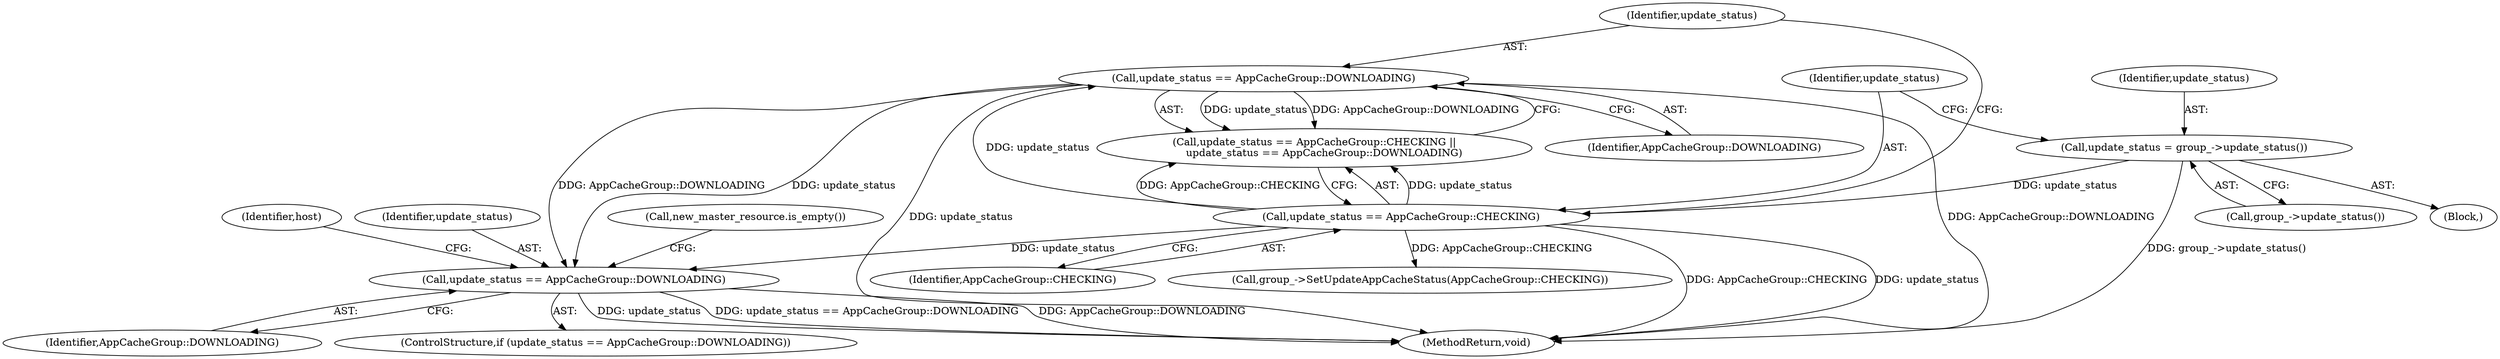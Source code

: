 digraph "0_Chrome_e5c298b780737c53fa9aae44d6fef522931d88b0_0@API" {
"1000183" [label="(Call,update_status == AppCacheGroup::DOWNLOADING)"];
"1000172" [label="(Call,update_status == AppCacheGroup::DOWNLOADING)"];
"1000169" [label="(Call,update_status == AppCacheGroup::CHECKING)"];
"1000164" [label="(Call,update_status = group_->update_status())"];
"1000191" [label="(Call,new_master_resource.is_empty())"];
"1000171" [label="(Identifier,AppCacheGroup::CHECKING)"];
"1000103" [label="(Block,)"];
"1000168" [label="(Call,update_status == AppCacheGroup::CHECKING ||\n      update_status == AppCacheGroup::DOWNLOADING)"];
"1000199" [label="(Call,group_->SetUpdateAppCacheStatus(AppCacheGroup::CHECKING))"];
"1000166" [label="(Call,group_->update_status())"];
"1000174" [label="(Identifier,AppCacheGroup::DOWNLOADING)"];
"1000187" [label="(Identifier,host)"];
"1000165" [label="(Identifier,update_status)"];
"1000173" [label="(Identifier,update_status)"];
"1000185" [label="(Identifier,AppCacheGroup::DOWNLOADING)"];
"1000183" [label="(Call,update_status == AppCacheGroup::DOWNLOADING)"];
"1000172" [label="(Call,update_status == AppCacheGroup::DOWNLOADING)"];
"1000169" [label="(Call,update_status == AppCacheGroup::CHECKING)"];
"1000170" [label="(Identifier,update_status)"];
"1000254" [label="(MethodReturn,void)"];
"1000164" [label="(Call,update_status = group_->update_status())"];
"1000184" [label="(Identifier,update_status)"];
"1000182" [label="(ControlStructure,if (update_status == AppCacheGroup::DOWNLOADING))"];
"1000183" -> "1000182"  [label="AST: "];
"1000183" -> "1000185"  [label="CFG: "];
"1000184" -> "1000183"  [label="AST: "];
"1000185" -> "1000183"  [label="AST: "];
"1000187" -> "1000183"  [label="CFG: "];
"1000191" -> "1000183"  [label="CFG: "];
"1000183" -> "1000254"  [label="DDG: AppCacheGroup::DOWNLOADING"];
"1000183" -> "1000254"  [label="DDG: update_status"];
"1000183" -> "1000254"  [label="DDG: update_status == AppCacheGroup::DOWNLOADING"];
"1000172" -> "1000183"  [label="DDG: update_status"];
"1000172" -> "1000183"  [label="DDG: AppCacheGroup::DOWNLOADING"];
"1000169" -> "1000183"  [label="DDG: update_status"];
"1000172" -> "1000168"  [label="AST: "];
"1000172" -> "1000174"  [label="CFG: "];
"1000173" -> "1000172"  [label="AST: "];
"1000174" -> "1000172"  [label="AST: "];
"1000168" -> "1000172"  [label="CFG: "];
"1000172" -> "1000254"  [label="DDG: update_status"];
"1000172" -> "1000254"  [label="DDG: AppCacheGroup::DOWNLOADING"];
"1000172" -> "1000168"  [label="DDG: update_status"];
"1000172" -> "1000168"  [label="DDG: AppCacheGroup::DOWNLOADING"];
"1000169" -> "1000172"  [label="DDG: update_status"];
"1000169" -> "1000168"  [label="AST: "];
"1000169" -> "1000171"  [label="CFG: "];
"1000170" -> "1000169"  [label="AST: "];
"1000171" -> "1000169"  [label="AST: "];
"1000173" -> "1000169"  [label="CFG: "];
"1000168" -> "1000169"  [label="CFG: "];
"1000169" -> "1000254"  [label="DDG: AppCacheGroup::CHECKING"];
"1000169" -> "1000254"  [label="DDG: update_status"];
"1000169" -> "1000168"  [label="DDG: update_status"];
"1000169" -> "1000168"  [label="DDG: AppCacheGroup::CHECKING"];
"1000164" -> "1000169"  [label="DDG: update_status"];
"1000169" -> "1000199"  [label="DDG: AppCacheGroup::CHECKING"];
"1000164" -> "1000103"  [label="AST: "];
"1000164" -> "1000166"  [label="CFG: "];
"1000165" -> "1000164"  [label="AST: "];
"1000166" -> "1000164"  [label="AST: "];
"1000170" -> "1000164"  [label="CFG: "];
"1000164" -> "1000254"  [label="DDG: group_->update_status()"];
}
